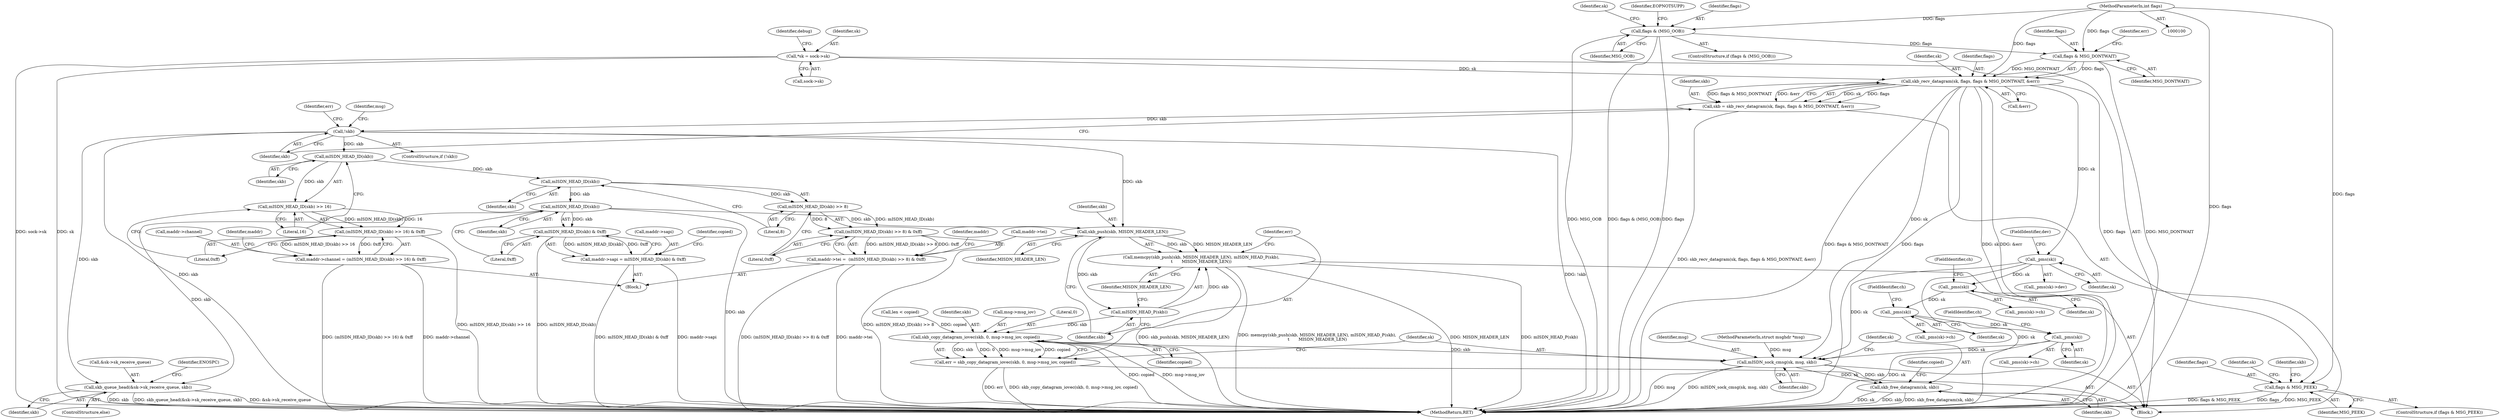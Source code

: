 digraph "0_linux_f3d3342602f8bcbf37d7c46641cb9bca7618eb1c_1@API" {
"1000139" [label="(Call,skb_recv_datagram(sk, flags, flags & MSG_DONTWAIT, &err))"];
"1000109" [label="(Call,*sk = sock->sk)"];
"1000142" [label="(Call,flags & MSG_DONTWAIT)"];
"1000123" [label="(Call,flags & (MSG_OOB))"];
"1000105" [label="(MethodParameterIn,int flags)"];
"1000137" [label="(Call,skb = skb_recv_datagram(sk, flags, flags & MSG_DONTWAIT, &err))"];
"1000148" [label="(Call,!skb)"];
"1000207" [label="(Call,mISDN_HEAD_ID(skb))"];
"1000206" [label="(Call,mISDN_HEAD_ID(skb) >> 16)"];
"1000205" [label="(Call,(mISDN_HEAD_ID(skb) >> 16) & 0xff)"];
"1000201" [label="(Call,maddr->channel = (mISDN_HEAD_ID(skb) >> 16) & 0xff)"];
"1000217" [label="(Call,mISDN_HEAD_ID(skb))"];
"1000216" [label="(Call,mISDN_HEAD_ID(skb) >> 8)"];
"1000215" [label="(Call,(mISDN_HEAD_ID(skb) >> 8) & 0xff)"];
"1000211" [label="(Call,maddr->tei =  (mISDN_HEAD_ID(skb) >> 8) & 0xff)"];
"1000226" [label="(Call,mISDN_HEAD_ID(skb))"];
"1000225" [label="(Call,mISDN_HEAD_ID(skb) & 0xff)"];
"1000221" [label="(Call,maddr->sapi = mISDN_HEAD_ID(skb) & 0xff)"];
"1000300" [label="(Call,skb_queue_head(&sk->sk_receive_queue, skb))"];
"1000310" [label="(Call,skb_push(skb, MISDN_HEADER_LEN))"];
"1000309" [label="(Call,memcpy(skb_push(skb, MISDN_HEADER_LEN), mISDN_HEAD_P(skb),\n\t       MISDN_HEADER_LEN))"];
"1000313" [label="(Call,mISDN_HEAD_P(skb))"];
"1000318" [label="(Call,skb_copy_datagram_iovec(skb, 0, msg->msg_iov, copied))"];
"1000316" [label="(Call,err = skb_copy_datagram_iovec(skb, 0, msg->msg_iov, copied))"];
"1000325" [label="(Call,mISDN_sock_cmsg(sk, msg, skb))"];
"1000329" [label="(Call,skb_free_datagram(sk, skb))"];
"1000184" [label="(Call,_pms(sk))"];
"1000237" [label="(Call,_pms(sk))"];
"1000248" [label="(Call,_pms(sk))"];
"1000261" [label="(Call,_pms(sk))"];
"1000291" [label="(Call,flags & MSG_PEEK)"];
"1000183" [label="(Call,_pms(sk)->dev)"];
"1000200" [label="(Block,)"];
"1000111" [label="(Call,sock->sk)"];
"1000324" [label="(Identifier,copied)"];
"1000250" [label="(FieldIdentifier,ch)"];
"1000217" [label="(Call,mISDN_HEAD_ID(skb))"];
"1000301" [label="(Call,&sk->sk_receive_queue)"];
"1000311" [label="(Identifier,skb)"];
"1000215" [label="(Call,(mISDN_HEAD_ID(skb) >> 8) & 0xff)"];
"1000326" [label="(Identifier,sk)"];
"1000315" [label="(Identifier,MISDN_HEADER_LEN)"];
"1000139" [label="(Call,skb_recv_datagram(sk, flags, flags & MSG_DONTWAIT, &err))"];
"1000222" [label="(Call,maddr->sapi)"];
"1000123" [label="(Call,flags & (MSG_OOB))"];
"1000110" [label="(Identifier,sk)"];
"1000155" [label="(Identifier,msg)"];
"1000138" [label="(Identifier,skb)"];
"1000261" [label="(Call,_pms(sk))"];
"1000238" [label="(Identifier,sk)"];
"1000144" [label="(Identifier,MSG_DONTWAIT)"];
"1000320" [label="(Literal,0)"];
"1000292" [label="(Identifier,flags)"];
"1000330" [label="(Identifier,sk)"];
"1000120" [label="(Identifier,debug)"];
"1000185" [label="(Identifier,sk)"];
"1000236" [label="(Call,_pms(sk)->ch)"];
"1000210" [label="(Literal,0xff)"];
"1000237" [label="(Call,_pms(sk))"];
"1000327" [label="(Identifier,msg)"];
"1000260" [label="(Call,_pms(sk)->ch)"];
"1000220" [label="(Literal,0xff)"];
"1000216" [label="(Call,mISDN_HEAD_ID(skb) >> 8)"];
"1000228" [label="(Literal,0xff)"];
"1000223" [label="(Identifier,maddr)"];
"1000239" [label="(FieldIdentifier,ch)"];
"1000286" [label="(Call,len < copied)"];
"1000293" [label="(Identifier,MSG_PEEK)"];
"1000211" [label="(Call,maddr->tei =  (mISDN_HEAD_ID(skb) >> 8) & 0xff)"];
"1000105" [label="(MethodParameterIn,int flags)"];
"1000124" [label="(Identifier,flags)"];
"1000226" [label="(Call,mISDN_HEAD_ID(skb))"];
"1000319" [label="(Identifier,skb)"];
"1000106" [label="(Block,)"];
"1000316" [label="(Call,err = skb_copy_datagram_iovec(skb, 0, msg->msg_iov, copied))"];
"1000290" [label="(ControlStructure,if (flags & MSG_PEEK))"];
"1000212" [label="(Call,maddr->tei)"];
"1000247" [label="(Call,_pms(sk)->ch)"];
"1000249" [label="(Identifier,sk)"];
"1000109" [label="(Call,*sk = sock->sk)"];
"1000305" [label="(Identifier,skb)"];
"1000313" [label="(Call,mISDN_HEAD_P(skb))"];
"1000209" [label="(Literal,16)"];
"1000202" [label="(Call,maddr->channel)"];
"1000317" [label="(Identifier,err)"];
"1000219" [label="(Literal,8)"];
"1000299" [label="(ControlStructure,else)"];
"1000314" [label="(Identifier,skb)"];
"1000151" [label="(Identifier,err)"];
"1000221" [label="(Call,maddr->sapi = mISDN_HEAD_ID(skb) & 0xff)"];
"1000332" [label="(Identifier,copied)"];
"1000328" [label="(Identifier,skb)"];
"1000218" [label="(Identifier,skb)"];
"1000300" [label="(Call,skb_queue_head(&sk->sk_receive_queue, skb))"];
"1000312" [label="(Identifier,MISDN_HEADER_LEN)"];
"1000137" [label="(Call,skb = skb_recv_datagram(sk, flags, flags & MSG_DONTWAIT, &err))"];
"1000132" [label="(Identifier,sk)"];
"1000186" [label="(FieldIdentifier,dev)"];
"1000125" [label="(Identifier,MSG_OOB)"];
"1000310" [label="(Call,skb_push(skb, MISDN_HEADER_LEN))"];
"1000206" [label="(Call,mISDN_HEAD_ID(skb) >> 16)"];
"1000208" [label="(Identifier,skb)"];
"1000303" [label="(Identifier,sk)"];
"1000201" [label="(Call,maddr->channel = (mISDN_HEAD_ID(skb) >> 16) & 0xff)"];
"1000213" [label="(Identifier,maddr)"];
"1000140" [label="(Identifier,sk)"];
"1000333" [label="(MethodReturn,RET)"];
"1000205" [label="(Call,(mISDN_HEAD_ID(skb) >> 16) & 0xff)"];
"1000141" [label="(Identifier,flags)"];
"1000128" [label="(Identifier,EOPNOTSUPP)"];
"1000143" [label="(Identifier,flags)"];
"1000279" [label="(Identifier,copied)"];
"1000227" [label="(Identifier,skb)"];
"1000309" [label="(Call,memcpy(skb_push(skb, MISDN_HEADER_LEN), mISDN_HEAD_P(skb),\n\t       MISDN_HEADER_LEN))"];
"1000318" [label="(Call,skb_copy_datagram_iovec(skb, 0, msg->msg_iov, copied))"];
"1000263" [label="(FieldIdentifier,ch)"];
"1000331" [label="(Identifier,skb)"];
"1000149" [label="(Identifier,skb)"];
"1000291" [label="(Call,flags & MSG_PEEK)"];
"1000248" [label="(Call,_pms(sk))"];
"1000207" [label="(Call,mISDN_HEAD_ID(skb))"];
"1000184" [label="(Call,_pms(sk))"];
"1000145" [label="(Call,&err)"];
"1000225" [label="(Call,mISDN_HEAD_ID(skb) & 0xff)"];
"1000329" [label="(Call,skb_free_datagram(sk, skb))"];
"1000262" [label="(Identifier,sk)"];
"1000148" [label="(Call,!skb)"];
"1000297" [label="(Identifier,skb)"];
"1000321" [label="(Call,msg->msg_iov)"];
"1000325" [label="(Call,mISDN_sock_cmsg(sk, msg, skb))"];
"1000103" [label="(MethodParameterIn,struct msghdr *msg)"];
"1000146" [label="(Identifier,err)"];
"1000147" [label="(ControlStructure,if (!skb))"];
"1000308" [label="(Identifier,ENOSPC)"];
"1000142" [label="(Call,flags & MSG_DONTWAIT)"];
"1000122" [label="(ControlStructure,if (flags & (MSG_OOB)))"];
"1000139" -> "1000137"  [label="AST: "];
"1000139" -> "1000145"  [label="CFG: "];
"1000140" -> "1000139"  [label="AST: "];
"1000141" -> "1000139"  [label="AST: "];
"1000142" -> "1000139"  [label="AST: "];
"1000145" -> "1000139"  [label="AST: "];
"1000137" -> "1000139"  [label="CFG: "];
"1000139" -> "1000333"  [label="DDG: flags & MSG_DONTWAIT"];
"1000139" -> "1000333"  [label="DDG: flags"];
"1000139" -> "1000333"  [label="DDG: sk"];
"1000139" -> "1000333"  [label="DDG: &err"];
"1000139" -> "1000137"  [label="DDG: sk"];
"1000139" -> "1000137"  [label="DDG: flags"];
"1000139" -> "1000137"  [label="DDG: flags & MSG_DONTWAIT"];
"1000139" -> "1000137"  [label="DDG: &err"];
"1000109" -> "1000139"  [label="DDG: sk"];
"1000142" -> "1000139"  [label="DDG: flags"];
"1000142" -> "1000139"  [label="DDG: MSG_DONTWAIT"];
"1000105" -> "1000139"  [label="DDG: flags"];
"1000139" -> "1000184"  [label="DDG: sk"];
"1000139" -> "1000291"  [label="DDG: flags"];
"1000139" -> "1000325"  [label="DDG: sk"];
"1000109" -> "1000106"  [label="AST: "];
"1000109" -> "1000111"  [label="CFG: "];
"1000110" -> "1000109"  [label="AST: "];
"1000111" -> "1000109"  [label="AST: "];
"1000120" -> "1000109"  [label="CFG: "];
"1000109" -> "1000333"  [label="DDG: sk"];
"1000109" -> "1000333"  [label="DDG: sock->sk"];
"1000142" -> "1000144"  [label="CFG: "];
"1000143" -> "1000142"  [label="AST: "];
"1000144" -> "1000142"  [label="AST: "];
"1000146" -> "1000142"  [label="CFG: "];
"1000142" -> "1000333"  [label="DDG: MSG_DONTWAIT"];
"1000123" -> "1000142"  [label="DDG: flags"];
"1000105" -> "1000142"  [label="DDG: flags"];
"1000123" -> "1000122"  [label="AST: "];
"1000123" -> "1000125"  [label="CFG: "];
"1000124" -> "1000123"  [label="AST: "];
"1000125" -> "1000123"  [label="AST: "];
"1000128" -> "1000123"  [label="CFG: "];
"1000132" -> "1000123"  [label="CFG: "];
"1000123" -> "1000333"  [label="DDG: MSG_OOB"];
"1000123" -> "1000333"  [label="DDG: flags & (MSG_OOB)"];
"1000123" -> "1000333"  [label="DDG: flags"];
"1000105" -> "1000123"  [label="DDG: flags"];
"1000105" -> "1000100"  [label="AST: "];
"1000105" -> "1000333"  [label="DDG: flags"];
"1000105" -> "1000291"  [label="DDG: flags"];
"1000137" -> "1000106"  [label="AST: "];
"1000138" -> "1000137"  [label="AST: "];
"1000149" -> "1000137"  [label="CFG: "];
"1000137" -> "1000333"  [label="DDG: skb_recv_datagram(sk, flags, flags & MSG_DONTWAIT, &err)"];
"1000137" -> "1000148"  [label="DDG: skb"];
"1000148" -> "1000147"  [label="AST: "];
"1000148" -> "1000149"  [label="CFG: "];
"1000149" -> "1000148"  [label="AST: "];
"1000151" -> "1000148"  [label="CFG: "];
"1000155" -> "1000148"  [label="CFG: "];
"1000148" -> "1000333"  [label="DDG: skb"];
"1000148" -> "1000333"  [label="DDG: !skb"];
"1000148" -> "1000207"  [label="DDG: skb"];
"1000148" -> "1000300"  [label="DDG: skb"];
"1000148" -> "1000310"  [label="DDG: skb"];
"1000207" -> "1000206"  [label="AST: "];
"1000207" -> "1000208"  [label="CFG: "];
"1000208" -> "1000207"  [label="AST: "];
"1000209" -> "1000207"  [label="CFG: "];
"1000207" -> "1000206"  [label="DDG: skb"];
"1000207" -> "1000217"  [label="DDG: skb"];
"1000206" -> "1000205"  [label="AST: "];
"1000206" -> "1000209"  [label="CFG: "];
"1000209" -> "1000206"  [label="AST: "];
"1000210" -> "1000206"  [label="CFG: "];
"1000206" -> "1000205"  [label="DDG: mISDN_HEAD_ID(skb)"];
"1000206" -> "1000205"  [label="DDG: 16"];
"1000205" -> "1000201"  [label="AST: "];
"1000205" -> "1000210"  [label="CFG: "];
"1000210" -> "1000205"  [label="AST: "];
"1000201" -> "1000205"  [label="CFG: "];
"1000205" -> "1000333"  [label="DDG: mISDN_HEAD_ID(skb) >> 16"];
"1000205" -> "1000201"  [label="DDG: mISDN_HEAD_ID(skb) >> 16"];
"1000205" -> "1000201"  [label="DDG: 0xff"];
"1000201" -> "1000200"  [label="AST: "];
"1000202" -> "1000201"  [label="AST: "];
"1000213" -> "1000201"  [label="CFG: "];
"1000201" -> "1000333"  [label="DDG: (mISDN_HEAD_ID(skb) >> 16) & 0xff"];
"1000201" -> "1000333"  [label="DDG: maddr->channel"];
"1000217" -> "1000216"  [label="AST: "];
"1000217" -> "1000218"  [label="CFG: "];
"1000218" -> "1000217"  [label="AST: "];
"1000219" -> "1000217"  [label="CFG: "];
"1000217" -> "1000216"  [label="DDG: skb"];
"1000217" -> "1000226"  [label="DDG: skb"];
"1000216" -> "1000215"  [label="AST: "];
"1000216" -> "1000219"  [label="CFG: "];
"1000219" -> "1000216"  [label="AST: "];
"1000220" -> "1000216"  [label="CFG: "];
"1000216" -> "1000215"  [label="DDG: mISDN_HEAD_ID(skb)"];
"1000216" -> "1000215"  [label="DDG: 8"];
"1000215" -> "1000211"  [label="AST: "];
"1000215" -> "1000220"  [label="CFG: "];
"1000220" -> "1000215"  [label="AST: "];
"1000211" -> "1000215"  [label="CFG: "];
"1000215" -> "1000333"  [label="DDG: mISDN_HEAD_ID(skb) >> 8"];
"1000215" -> "1000211"  [label="DDG: mISDN_HEAD_ID(skb) >> 8"];
"1000215" -> "1000211"  [label="DDG: 0xff"];
"1000211" -> "1000200"  [label="AST: "];
"1000212" -> "1000211"  [label="AST: "];
"1000223" -> "1000211"  [label="CFG: "];
"1000211" -> "1000333"  [label="DDG: maddr->tei"];
"1000211" -> "1000333"  [label="DDG: (mISDN_HEAD_ID(skb) >> 8) & 0xff"];
"1000226" -> "1000225"  [label="AST: "];
"1000226" -> "1000227"  [label="CFG: "];
"1000227" -> "1000226"  [label="AST: "];
"1000228" -> "1000226"  [label="CFG: "];
"1000226" -> "1000333"  [label="DDG: skb"];
"1000226" -> "1000225"  [label="DDG: skb"];
"1000226" -> "1000300"  [label="DDG: skb"];
"1000226" -> "1000310"  [label="DDG: skb"];
"1000225" -> "1000221"  [label="AST: "];
"1000225" -> "1000228"  [label="CFG: "];
"1000228" -> "1000225"  [label="AST: "];
"1000221" -> "1000225"  [label="CFG: "];
"1000225" -> "1000333"  [label="DDG: mISDN_HEAD_ID(skb)"];
"1000225" -> "1000221"  [label="DDG: mISDN_HEAD_ID(skb)"];
"1000225" -> "1000221"  [label="DDG: 0xff"];
"1000221" -> "1000200"  [label="AST: "];
"1000222" -> "1000221"  [label="AST: "];
"1000279" -> "1000221"  [label="CFG: "];
"1000221" -> "1000333"  [label="DDG: mISDN_HEAD_ID(skb) & 0xff"];
"1000221" -> "1000333"  [label="DDG: maddr->sapi"];
"1000300" -> "1000299"  [label="AST: "];
"1000300" -> "1000305"  [label="CFG: "];
"1000301" -> "1000300"  [label="AST: "];
"1000305" -> "1000300"  [label="AST: "];
"1000308" -> "1000300"  [label="CFG: "];
"1000300" -> "1000333"  [label="DDG: &sk->sk_receive_queue"];
"1000300" -> "1000333"  [label="DDG: skb"];
"1000300" -> "1000333"  [label="DDG: skb_queue_head(&sk->sk_receive_queue, skb)"];
"1000310" -> "1000309"  [label="AST: "];
"1000310" -> "1000312"  [label="CFG: "];
"1000311" -> "1000310"  [label="AST: "];
"1000312" -> "1000310"  [label="AST: "];
"1000314" -> "1000310"  [label="CFG: "];
"1000310" -> "1000309"  [label="DDG: skb"];
"1000310" -> "1000309"  [label="DDG: MISDN_HEADER_LEN"];
"1000310" -> "1000313"  [label="DDG: skb"];
"1000309" -> "1000106"  [label="AST: "];
"1000309" -> "1000315"  [label="CFG: "];
"1000313" -> "1000309"  [label="AST: "];
"1000315" -> "1000309"  [label="AST: "];
"1000317" -> "1000309"  [label="CFG: "];
"1000309" -> "1000333"  [label="DDG: skb_push(skb, MISDN_HEADER_LEN)"];
"1000309" -> "1000333"  [label="DDG: memcpy(skb_push(skb, MISDN_HEADER_LEN), mISDN_HEAD_P(skb),\n\t       MISDN_HEADER_LEN)"];
"1000309" -> "1000333"  [label="DDG: MISDN_HEADER_LEN"];
"1000309" -> "1000333"  [label="DDG: mISDN_HEAD_P(skb)"];
"1000313" -> "1000309"  [label="DDG: skb"];
"1000313" -> "1000314"  [label="CFG: "];
"1000314" -> "1000313"  [label="AST: "];
"1000315" -> "1000313"  [label="CFG: "];
"1000313" -> "1000318"  [label="DDG: skb"];
"1000318" -> "1000316"  [label="AST: "];
"1000318" -> "1000324"  [label="CFG: "];
"1000319" -> "1000318"  [label="AST: "];
"1000320" -> "1000318"  [label="AST: "];
"1000321" -> "1000318"  [label="AST: "];
"1000324" -> "1000318"  [label="AST: "];
"1000316" -> "1000318"  [label="CFG: "];
"1000318" -> "1000333"  [label="DDG: copied"];
"1000318" -> "1000333"  [label="DDG: msg->msg_iov"];
"1000318" -> "1000316"  [label="DDG: skb"];
"1000318" -> "1000316"  [label="DDG: 0"];
"1000318" -> "1000316"  [label="DDG: msg->msg_iov"];
"1000318" -> "1000316"  [label="DDG: copied"];
"1000286" -> "1000318"  [label="DDG: copied"];
"1000318" -> "1000325"  [label="DDG: skb"];
"1000316" -> "1000106"  [label="AST: "];
"1000317" -> "1000316"  [label="AST: "];
"1000326" -> "1000316"  [label="CFG: "];
"1000316" -> "1000333"  [label="DDG: skb_copy_datagram_iovec(skb, 0, msg->msg_iov, copied)"];
"1000316" -> "1000333"  [label="DDG: err"];
"1000325" -> "1000106"  [label="AST: "];
"1000325" -> "1000328"  [label="CFG: "];
"1000326" -> "1000325"  [label="AST: "];
"1000327" -> "1000325"  [label="AST: "];
"1000328" -> "1000325"  [label="AST: "];
"1000330" -> "1000325"  [label="CFG: "];
"1000325" -> "1000333"  [label="DDG: mISDN_sock_cmsg(sk, msg, skb)"];
"1000325" -> "1000333"  [label="DDG: msg"];
"1000184" -> "1000325"  [label="DDG: sk"];
"1000261" -> "1000325"  [label="DDG: sk"];
"1000103" -> "1000325"  [label="DDG: msg"];
"1000325" -> "1000329"  [label="DDG: sk"];
"1000325" -> "1000329"  [label="DDG: skb"];
"1000329" -> "1000106"  [label="AST: "];
"1000329" -> "1000331"  [label="CFG: "];
"1000330" -> "1000329"  [label="AST: "];
"1000331" -> "1000329"  [label="AST: "];
"1000332" -> "1000329"  [label="CFG: "];
"1000329" -> "1000333"  [label="DDG: skb"];
"1000329" -> "1000333"  [label="DDG: skb_free_datagram(sk, skb)"];
"1000329" -> "1000333"  [label="DDG: sk"];
"1000184" -> "1000183"  [label="AST: "];
"1000184" -> "1000185"  [label="CFG: "];
"1000185" -> "1000184"  [label="AST: "];
"1000186" -> "1000184"  [label="CFG: "];
"1000184" -> "1000333"  [label="DDG: sk"];
"1000184" -> "1000237"  [label="DDG: sk"];
"1000237" -> "1000236"  [label="AST: "];
"1000237" -> "1000238"  [label="CFG: "];
"1000238" -> "1000237"  [label="AST: "];
"1000239" -> "1000237"  [label="CFG: "];
"1000237" -> "1000248"  [label="DDG: sk"];
"1000248" -> "1000247"  [label="AST: "];
"1000248" -> "1000249"  [label="CFG: "];
"1000249" -> "1000248"  [label="AST: "];
"1000250" -> "1000248"  [label="CFG: "];
"1000248" -> "1000261"  [label="DDG: sk"];
"1000261" -> "1000260"  [label="AST: "];
"1000261" -> "1000262"  [label="CFG: "];
"1000262" -> "1000261"  [label="AST: "];
"1000263" -> "1000261"  [label="CFG: "];
"1000261" -> "1000333"  [label="DDG: sk"];
"1000291" -> "1000290"  [label="AST: "];
"1000291" -> "1000293"  [label="CFG: "];
"1000292" -> "1000291"  [label="AST: "];
"1000293" -> "1000291"  [label="AST: "];
"1000297" -> "1000291"  [label="CFG: "];
"1000303" -> "1000291"  [label="CFG: "];
"1000291" -> "1000333"  [label="DDG: flags & MSG_PEEK"];
"1000291" -> "1000333"  [label="DDG: flags"];
"1000291" -> "1000333"  [label="DDG: MSG_PEEK"];
}
